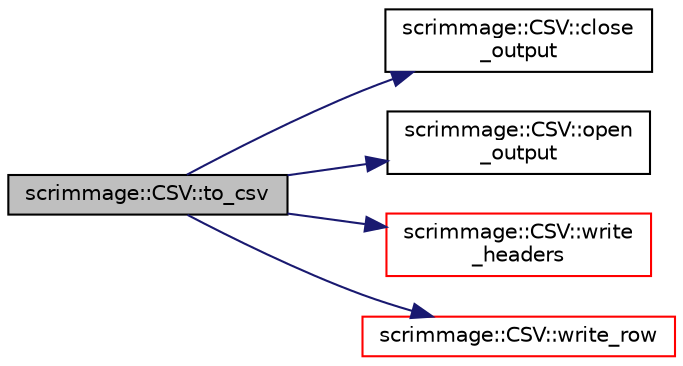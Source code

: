 digraph "scrimmage::CSV::to_csv"
{
 // LATEX_PDF_SIZE
  edge [fontname="Helvetica",fontsize="10",labelfontname="Helvetica",labelfontsize="10"];
  node [fontname="Helvetica",fontsize="10",shape=record];
  rankdir="LR";
  Node1 [label="scrimmage::CSV::to_csv",height=0.2,width=0.4,color="black", fillcolor="grey75", style="filled", fontcolor="black",tooltip=" "];
  Node1 -> Node2 [color="midnightblue",fontsize="10",style="solid",fontname="Helvetica"];
  Node2 [label="scrimmage::CSV::close\l_output",height=0.2,width=0.4,color="black", fillcolor="white", style="filled",URL="$classscrimmage_1_1CSV.html#a904ae6ea430adfa9a9a334b7f1cdb8ea",tooltip=" "];
  Node1 -> Node3 [color="midnightblue",fontsize="10",style="solid",fontname="Helvetica"];
  Node3 [label="scrimmage::CSV::open\l_output",height=0.2,width=0.4,color="black", fillcolor="white", style="filled",URL="$classscrimmage_1_1CSV.html#a446d4ed26ee7e05565db8e81ef900aed",tooltip=" "];
  Node1 -> Node4 [color="midnightblue",fontsize="10",style="solid",fontname="Helvetica"];
  Node4 [label="scrimmage::CSV::write\l_headers",height=0.2,width=0.4,color="red", fillcolor="white", style="filled",URL="$classscrimmage_1_1CSV.html#a11061841f294a317e056f2ad2f7eb71f",tooltip=" "];
  Node1 -> Node6 [color="midnightblue",fontsize="10",style="solid",fontname="Helvetica"];
  Node6 [label="scrimmage::CSV::write_row",height=0.2,width=0.4,color="red", fillcolor="white", style="filled",URL="$classscrimmage_1_1CSV.html#aa1002daa5038ac83ca36ae856f5f8b6a",tooltip=" "];
}
